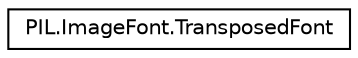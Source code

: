 digraph "Graphical Class Hierarchy"
{
 // LATEX_PDF_SIZE
  edge [fontname="Helvetica",fontsize="10",labelfontname="Helvetica",labelfontsize="10"];
  node [fontname="Helvetica",fontsize="10",shape=record];
  rankdir="LR";
  Node0 [label="PIL.ImageFont.TransposedFont",height=0.2,width=0.4,color="black", fillcolor="white", style="filled",URL="$classPIL_1_1ImageFont_1_1TransposedFont.html",tooltip=" "];
}
